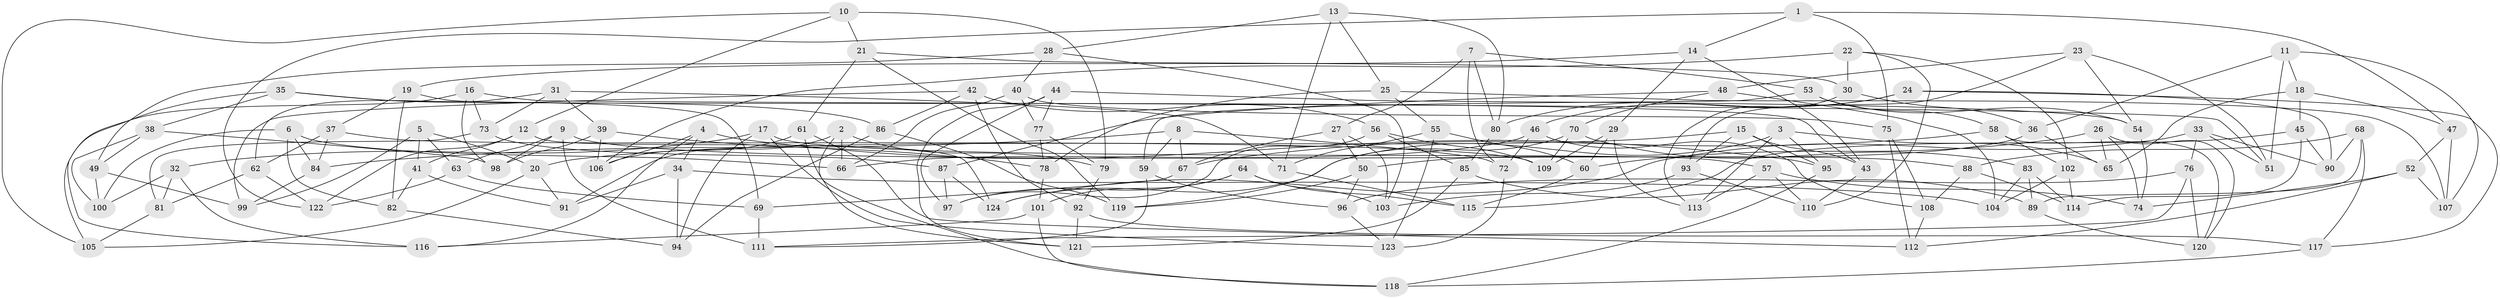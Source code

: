 // Generated by graph-tools (version 1.1) at 2025/11/02/27/25 16:11:45]
// undirected, 124 vertices, 248 edges
graph export_dot {
graph [start="1"]
  node [color=gray90,style=filled];
  1;
  2;
  3;
  4;
  5;
  6;
  7;
  8;
  9;
  10;
  11;
  12;
  13;
  14;
  15;
  16;
  17;
  18;
  19;
  20;
  21;
  22;
  23;
  24;
  25;
  26;
  27;
  28;
  29;
  30;
  31;
  32;
  33;
  34;
  35;
  36;
  37;
  38;
  39;
  40;
  41;
  42;
  43;
  44;
  45;
  46;
  47;
  48;
  49;
  50;
  51;
  52;
  53;
  54;
  55;
  56;
  57;
  58;
  59;
  60;
  61;
  62;
  63;
  64;
  65;
  66;
  67;
  68;
  69;
  70;
  71;
  72;
  73;
  74;
  75;
  76;
  77;
  78;
  79;
  80;
  81;
  82;
  83;
  84;
  85;
  86;
  87;
  88;
  89;
  90;
  91;
  92;
  93;
  94;
  95;
  96;
  97;
  98;
  99;
  100;
  101;
  102;
  103;
  104;
  105;
  106;
  107;
  108;
  109;
  110;
  111;
  112;
  113;
  114;
  115;
  116;
  117;
  118;
  119;
  120;
  121;
  122;
  123;
  124;
  1 -- 75;
  1 -- 122;
  1 -- 47;
  1 -- 14;
  2 -- 118;
  2 -- 79;
  2 -- 91;
  2 -- 66;
  3 -- 124;
  3 -- 95;
  3 -- 65;
  3 -- 113;
  4 -- 106;
  4 -- 95;
  4 -- 34;
  4 -- 116;
  5 -- 20;
  5 -- 63;
  5 -- 99;
  5 -- 41;
  6 -- 82;
  6 -- 100;
  6 -- 66;
  6 -- 84;
  7 -- 53;
  7 -- 80;
  7 -- 72;
  7 -- 27;
  8 -- 59;
  8 -- 72;
  8 -- 67;
  8 -- 84;
  9 -- 88;
  9 -- 63;
  9 -- 111;
  9 -- 98;
  10 -- 12;
  10 -- 79;
  10 -- 105;
  10 -- 21;
  11 -- 36;
  11 -- 51;
  11 -- 18;
  11 -- 107;
  12 -- 122;
  12 -- 124;
  12 -- 41;
  13 -- 80;
  13 -- 28;
  13 -- 71;
  13 -- 25;
  14 -- 19;
  14 -- 43;
  14 -- 29;
  15 -- 43;
  15 -- 93;
  15 -- 20;
  15 -- 95;
  16 -- 51;
  16 -- 98;
  16 -- 105;
  16 -- 73;
  17 -- 32;
  17 -- 123;
  17 -- 94;
  17 -- 57;
  18 -- 65;
  18 -- 45;
  18 -- 47;
  19 -- 82;
  19 -- 43;
  19 -- 37;
  20 -- 105;
  20 -- 91;
  21 -- 61;
  21 -- 30;
  21 -- 119;
  22 -- 30;
  22 -- 102;
  22 -- 110;
  22 -- 106;
  23 -- 54;
  23 -- 93;
  23 -- 51;
  23 -- 48;
  24 -- 46;
  24 -- 90;
  24 -- 117;
  24 -- 80;
  25 -- 78;
  25 -- 107;
  25 -- 55;
  26 -- 65;
  26 -- 120;
  26 -- 60;
  26 -- 74;
  27 -- 50;
  27 -- 67;
  27 -- 103;
  28 -- 49;
  28 -- 103;
  28 -- 40;
  29 -- 113;
  29 -- 60;
  29 -- 109;
  30 -- 36;
  30 -- 113;
  31 -- 71;
  31 -- 39;
  31 -- 62;
  31 -- 73;
  32 -- 100;
  32 -- 116;
  32 -- 81;
  33 -- 90;
  33 -- 124;
  33 -- 51;
  33 -- 76;
  34 -- 94;
  34 -- 104;
  34 -- 91;
  35 -- 86;
  35 -- 69;
  35 -- 38;
  35 -- 116;
  36 -- 65;
  36 -- 50;
  37 -- 109;
  37 -- 62;
  37 -- 84;
  38 -- 98;
  38 -- 49;
  38 -- 100;
  39 -- 98;
  39 -- 106;
  39 -- 78;
  40 -- 77;
  40 -- 66;
  40 -- 75;
  41 -- 82;
  41 -- 91;
  42 -- 92;
  42 -- 86;
  42 -- 56;
  42 -- 99;
  43 -- 110;
  44 -- 77;
  44 -- 121;
  44 -- 97;
  44 -- 54;
  45 -- 115;
  45 -- 114;
  45 -- 90;
  46 -- 72;
  46 -- 66;
  46 -- 108;
  47 -- 107;
  47 -- 52;
  48 -- 87;
  48 -- 104;
  48 -- 70;
  49 -- 99;
  49 -- 100;
  50 -- 96;
  50 -- 119;
  52 -- 107;
  52 -- 112;
  52 -- 74;
  53 -- 54;
  53 -- 59;
  53 -- 58;
  54 -- 74;
  55 -- 71;
  55 -- 60;
  55 -- 123;
  56 -- 109;
  56 -- 85;
  56 -- 97;
  57 -- 74;
  57 -- 110;
  57 -- 113;
  58 -- 120;
  58 -- 102;
  58 -- 67;
  59 -- 96;
  59 -- 111;
  60 -- 115;
  61 -- 121;
  61 -- 112;
  61 -- 106;
  62 -- 122;
  62 -- 81;
  63 -- 122;
  63 -- 69;
  64 -- 103;
  64 -- 97;
  64 -- 101;
  64 -- 115;
  67 -- 69;
  68 -- 89;
  68 -- 90;
  68 -- 88;
  68 -- 117;
  69 -- 111;
  70 -- 83;
  70 -- 119;
  70 -- 109;
  71 -- 115;
  72 -- 123;
  73 -- 87;
  73 -- 81;
  75 -- 112;
  75 -- 108;
  76 -- 111;
  76 -- 96;
  76 -- 120;
  77 -- 78;
  77 -- 79;
  78 -- 101;
  79 -- 92;
  80 -- 85;
  81 -- 105;
  82 -- 94;
  83 -- 114;
  83 -- 89;
  83 -- 104;
  84 -- 99;
  85 -- 89;
  85 -- 121;
  86 -- 94;
  86 -- 119;
  87 -- 97;
  87 -- 124;
  88 -- 108;
  88 -- 114;
  89 -- 120;
  92 -- 121;
  92 -- 117;
  93 -- 103;
  93 -- 110;
  95 -- 118;
  96 -- 123;
  101 -- 118;
  101 -- 116;
  102 -- 114;
  102 -- 104;
  108 -- 112;
  117 -- 118;
}
